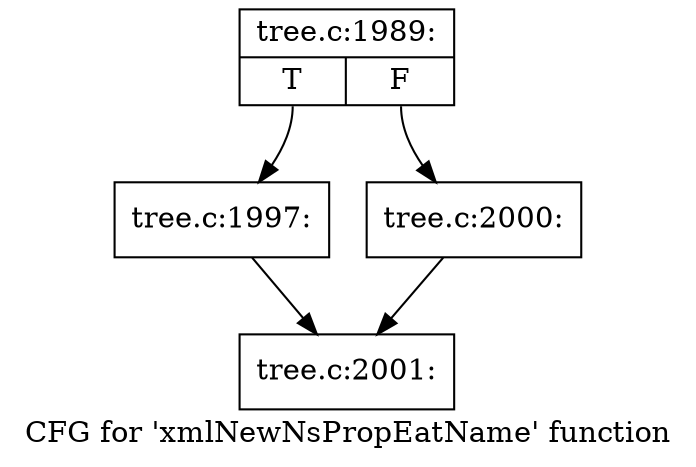 digraph "CFG for 'xmlNewNsPropEatName' function" {
	label="CFG for 'xmlNewNsPropEatName' function";

	Node0x55ad0ba96740 [shape=record,label="{tree.c:1989:|{<s0>T|<s1>F}}"];
	Node0x55ad0ba96740:s0 -> Node0x55ad0ba979f0;
	Node0x55ad0ba96740:s1 -> Node0x55ad0ba97a40;
	Node0x55ad0ba979f0 [shape=record,label="{tree.c:1997:}"];
	Node0x55ad0ba979f0 -> Node0x55ad0ba96a90;
	Node0x55ad0ba97a40 [shape=record,label="{tree.c:2000:}"];
	Node0x55ad0ba97a40 -> Node0x55ad0ba96a90;
	Node0x55ad0ba96a90 [shape=record,label="{tree.c:2001:}"];
}
